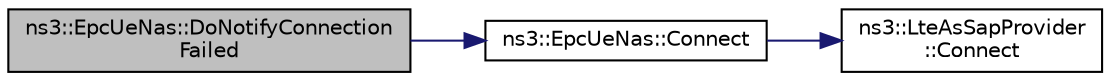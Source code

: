 digraph "ns3::EpcUeNas::DoNotifyConnectionFailed"
{
  edge [fontname="Helvetica",fontsize="10",labelfontname="Helvetica",labelfontsize="10"];
  node [fontname="Helvetica",fontsize="10",shape=record];
  rankdir="LR";
  Node1 [label="ns3::EpcUeNas::DoNotifyConnection\lFailed",height=0.2,width=0.4,color="black", fillcolor="grey75", style="filled", fontcolor="black"];
  Node1 -> Node2 [color="midnightblue",fontsize="10",style="solid"];
  Node2 [label="ns3::EpcUeNas::Connect",height=0.2,width=0.4,color="black", fillcolor="white", style="filled",URL="$d3/d16/classns3_1_1EpcUeNas.html#ab2aed3f62fb8b29dbdad92c58c3571c2",tooltip="Causes NAS to tell AS to go to ACTIVE state. "];
  Node2 -> Node3 [color="midnightblue",fontsize="10",style="solid"];
  Node3 [label="ns3::LteAsSapProvider\l::Connect",height=0.2,width=0.4,color="black", fillcolor="white", style="filled",URL="$db/d73/classns3_1_1LteAsSapProvider.html#aaaa9d78bc191b89ba8afa323baca67b0",tooltip="Tell the RRC entity to enter Connected mode. "];
}
